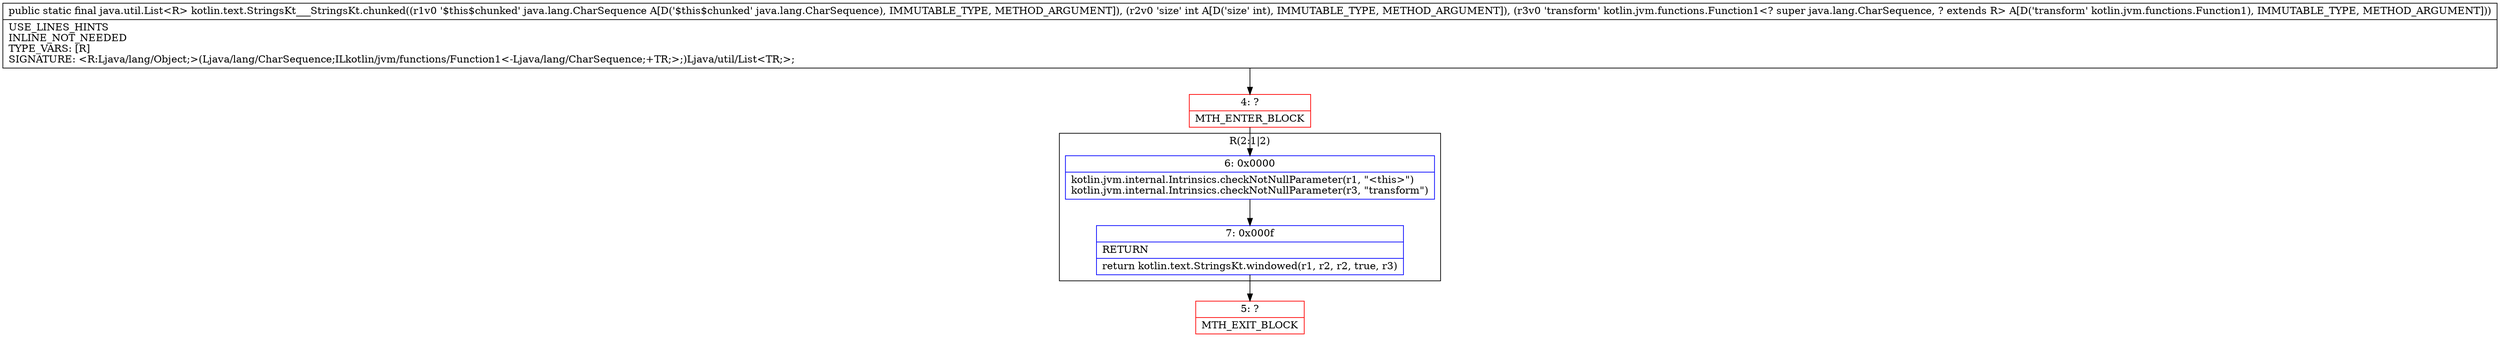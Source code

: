 digraph "CFG forkotlin.text.StringsKt___StringsKt.chunked(Ljava\/lang\/CharSequence;ILkotlin\/jvm\/functions\/Function1;)Ljava\/util\/List;" {
subgraph cluster_Region_693159884 {
label = "R(2:1|2)";
node [shape=record,color=blue];
Node_6 [shape=record,label="{6\:\ 0x0000|kotlin.jvm.internal.Intrinsics.checkNotNullParameter(r1, \"\<this\>\")\lkotlin.jvm.internal.Intrinsics.checkNotNullParameter(r3, \"transform\")\l}"];
Node_7 [shape=record,label="{7\:\ 0x000f|RETURN\l|return kotlin.text.StringsKt.windowed(r1, r2, r2, true, r3)\l}"];
}
Node_4 [shape=record,color=red,label="{4\:\ ?|MTH_ENTER_BLOCK\l}"];
Node_5 [shape=record,color=red,label="{5\:\ ?|MTH_EXIT_BLOCK\l}"];
MethodNode[shape=record,label="{public static final java.util.List\<R\> kotlin.text.StringsKt___StringsKt.chunked((r1v0 '$this$chunked' java.lang.CharSequence A[D('$this$chunked' java.lang.CharSequence), IMMUTABLE_TYPE, METHOD_ARGUMENT]), (r2v0 'size' int A[D('size' int), IMMUTABLE_TYPE, METHOD_ARGUMENT]), (r3v0 'transform' kotlin.jvm.functions.Function1\<? super java.lang.CharSequence, ? extends R\> A[D('transform' kotlin.jvm.functions.Function1), IMMUTABLE_TYPE, METHOD_ARGUMENT]))  | USE_LINES_HINTS\lINLINE_NOT_NEEDED\lTYPE_VARS: [R]\lSIGNATURE: \<R:Ljava\/lang\/Object;\>(Ljava\/lang\/CharSequence;ILkotlin\/jvm\/functions\/Function1\<\-Ljava\/lang\/CharSequence;+TR;\>;)Ljava\/util\/List\<TR;\>;\l}"];
MethodNode -> Node_4;Node_6 -> Node_7;
Node_7 -> Node_5;
Node_4 -> Node_6;
}

